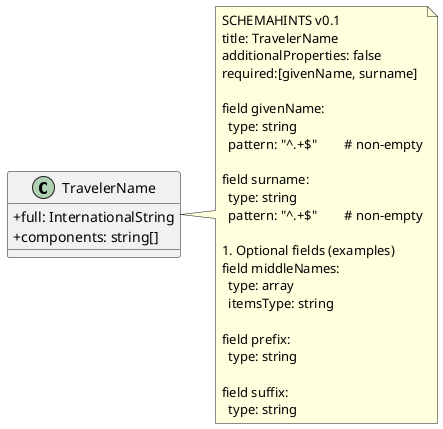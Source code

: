 @startuml
skinparam classAttributeIconSize 0
class TravelerName {
  +full: InternationalString
  +components: string[]
}
note right of TravelerName
SCHEMAHINTS v0.1
title: TravelerName
additionalProperties: false
required:[givenName, surname]

field givenName:
  type: string
  pattern: "^.+$"        # non-empty

field surname:
  type: string
  pattern: "^.+$"        # non-empty

# Optional fields (examples)
field middleNames:
  type: array
  itemsType: string

field prefix:
  type: string

field suffix:
  type: string
end note

@enduml

